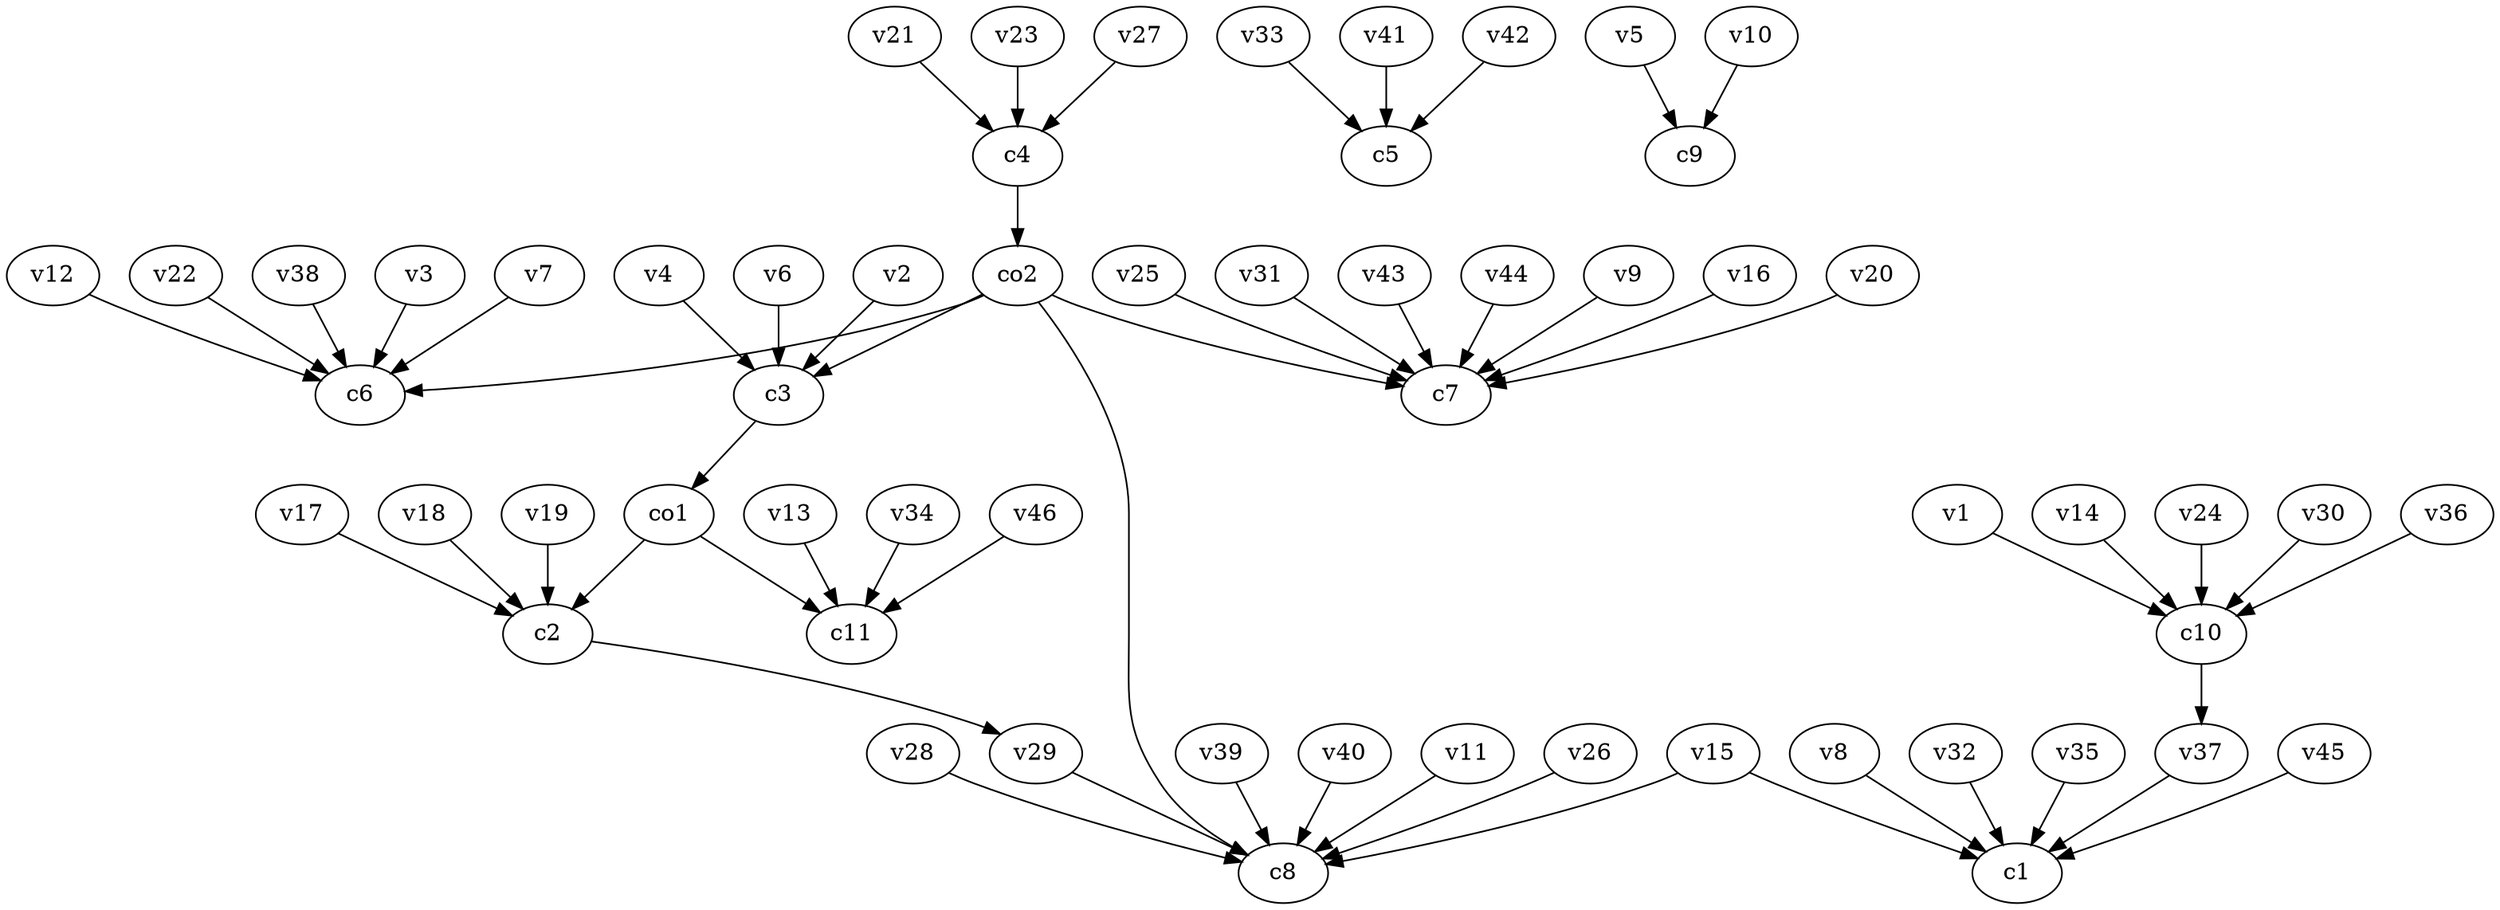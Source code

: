 strict digraph  {
c1;
c2;
c3;
c4;
c5;
c6;
c7;
c8;
c9;
c10;
c11;
v1;
v2;
v3;
v4;
v5;
v6;
v7;
v8;
v9;
v10;
v11;
v12;
v13;
v14;
v15;
v16;
v17;
v18;
v19;
v20;
v21;
v22;
v23;
v24;
v25;
v26;
v27;
v28;
v29;
v30;
v31;
v32;
v33;
v34;
v35;
v36;
v37;
v38;
v39;
v40;
v41;
v42;
v43;
v44;
v45;
v46;
co1;
co2;
c2 -> v29  [weight=1];
c3 -> co1  [weight=1];
c4 -> co2  [weight=1];
c10 -> v37  [weight=1];
v1 -> c10  [weight=1];
v2 -> c3  [weight=1];
v3 -> c6  [weight=1];
v4 -> c3  [weight=1];
v5 -> c9  [weight=1];
v6 -> c3  [weight=1];
v7 -> c6  [weight=1];
v8 -> c1  [weight=1];
v9 -> c7  [weight=1];
v10 -> c9  [weight=1];
v11 -> c8  [weight=1];
v12 -> c6  [weight=1];
v13 -> c11  [weight=1];
v14 -> c10  [weight=1];
v15 -> c1  [weight=1];
v15 -> c8  [weight=1];
v16 -> c7  [weight=1];
v17 -> c2  [weight=1];
v18 -> c2  [weight=1];
v19 -> c2  [weight=1];
v20 -> c7  [weight=1];
v21 -> c4  [weight=1];
v22 -> c6  [weight=1];
v23 -> c4  [weight=1];
v24 -> c10  [weight=1];
v25 -> c7  [weight=1];
v26 -> c8  [weight=1];
v27 -> c4  [weight=1];
v28 -> c8  [weight=1];
v29 -> c8  [weight=1];
v30 -> c10  [weight=1];
v31 -> c7  [weight=1];
v32 -> c1  [weight=1];
v33 -> c5  [weight=1];
v34 -> c11  [weight=1];
v35 -> c1  [weight=1];
v36 -> c10  [weight=1];
v37 -> c1  [weight=1];
v38 -> c6  [weight=1];
v39 -> c8  [weight=1];
v40 -> c8  [weight=1];
v41 -> c5  [weight=1];
v42 -> c5  [weight=1];
v43 -> c7  [weight=1];
v44 -> c7  [weight=1];
v45 -> c1  [weight=1];
v46 -> c11  [weight=1];
co1 -> c2  [weight=1];
co1 -> c11  [weight=1];
co2 -> c6  [weight=1];
co2 -> c8  [weight=1];
co2 -> c3  [weight=1];
co2 -> c7  [weight=1];
}
